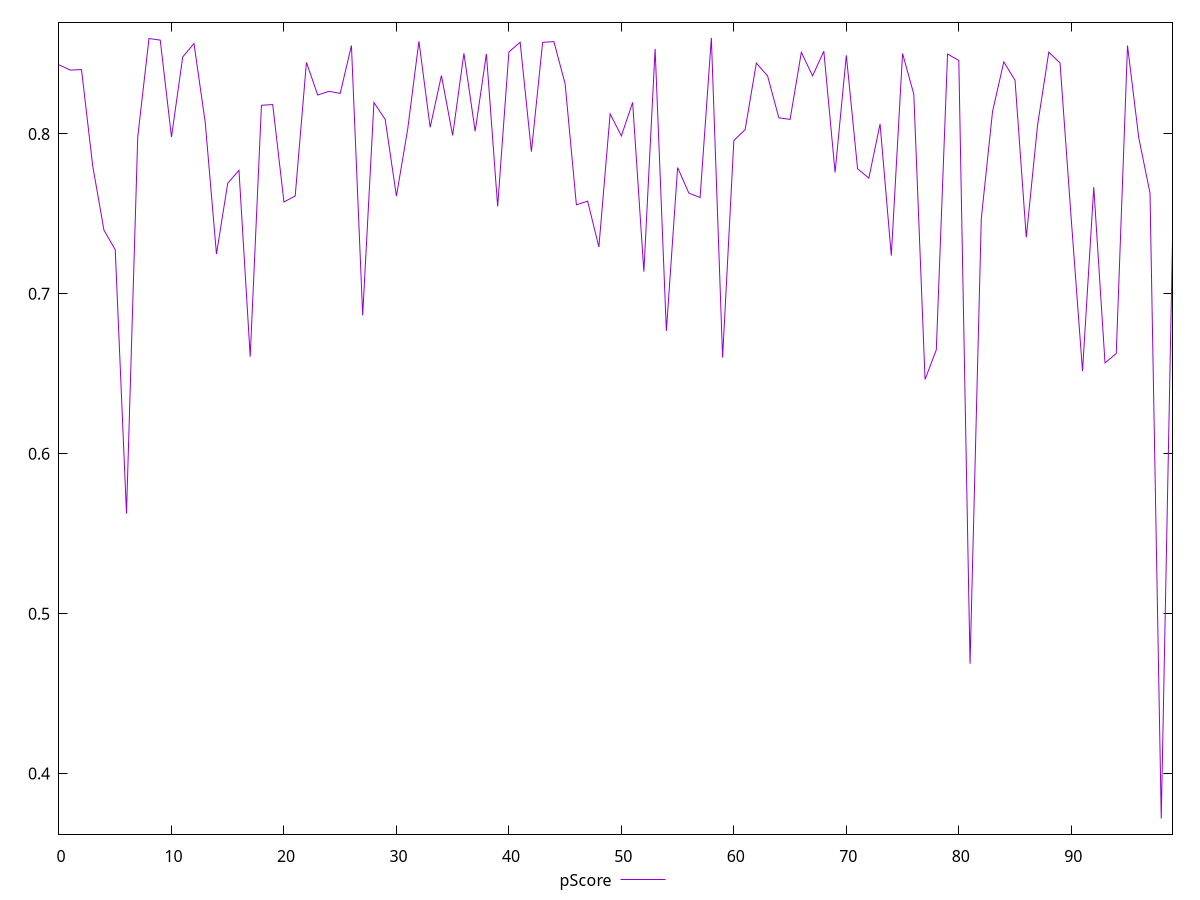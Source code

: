 reset

$pScore <<EOF
0 0.8432555515865855
1 0.8399600391778306
2 0.840289949234338
3 0.7799416666646646
4 0.739766903095641
5 0.7276324723594232
6 0.5625975908829643
7 0.7981357896948121
8 0.8597014174892128
9 0.8587185158187471
10 0.7981224572134804
11 0.8482076801952702
12 0.8565912792006471
13 0.8072780927099679
14 0.7249029566904421
15 0.7691872665513336
16 0.7772902096495689
17 0.6607174447872937
18 0.8179558994551606
19 0.8184190278383267
20 0.7574838563875806
21 0.761235621933404
22 0.8447909217763703
23 0.824379562756154
24 0.8266943772023453
25 0.8253803744201542
26 0.8552965524069426
27 0.6864816064062773
28 0.819688681315836
29 0.8090735981518826
30 0.7611535180631411
31 0.8029647720402563
32 0.8580027754325675
33 0.8041666117963745
34 0.8365650611891727
35 0.7990971770362721
36 0.8504453209261359
37 0.8017225531372121
38 0.850100753777181
39 0.7547286860995799
40 0.8513039677739503
41 0.857410653574021
42 0.7889178929541765
43 0.8573337021896803
44 0.8577741546204604
45 0.8312955214118273
46 0.7557127395691606
47 0.7580064904357205
48 0.7292799674653216
49 0.8125804968567865
50 0.7988016031278091
51 0.8197685945897195
52 0.7139008183623674
53 0.8532812763131098
54 0.676766464903664
55 0.779007732826627
56 0.7630176964318744
57 0.7602982686688204
58 0.8600998301144664
59 0.6601335363129403
60 0.7959675139686158
61 0.8026662049637614
62 0.8443546744641449
63 0.83631240037236
64 0.810128331906193
65 0.8091281224947713
66 0.851067827715756
67 0.8363505638821945
68 0.8517570054383709
69 0.7759761239446032
70 0.8492099016664493
71 0.778257548584266
72 0.7723932615805437
73 0.8062625713613392
74 0.7239248379531726
75 0.8503420053019558
76 0.8248931773555861
77 0.6464607582363194
78 0.665004295427665
79 0.8499969145469342
80 0.8460328682794931
81 0.4686698282492738
82 0.7470948710087537
83 0.8140323335289197
84 0.8451004674901387
85 0.8336220839829279
86 0.7353771524761714
87 0.805321672162331
88 0.8511981082485918
89 0.8444406558779531
90 0.7465281889215302
91 0.651715535879708
92 0.7667246092201856
93 0.6568311134071306
94 0.6627167755254137
95 0.8553105107859104
96 0.7976539876809536
97 0.7630787936074623
98 0.37184604957236816
99 0.7335033620360975
EOF

set key outside below
set xrange [0:99]
set yrange [0.3620809739615262:0.8698649057253084]
set trange [0.3620809739615262:0.8698649057253084]
set terminal svg size 640, 500 enhanced background rgb 'white'
set output "reports/report_00027_2021-02-24T12-40-31.850Z/first-contentful-paint/samples/astro/pScore/values.svg"

plot $pScore title "pScore" with line

reset
